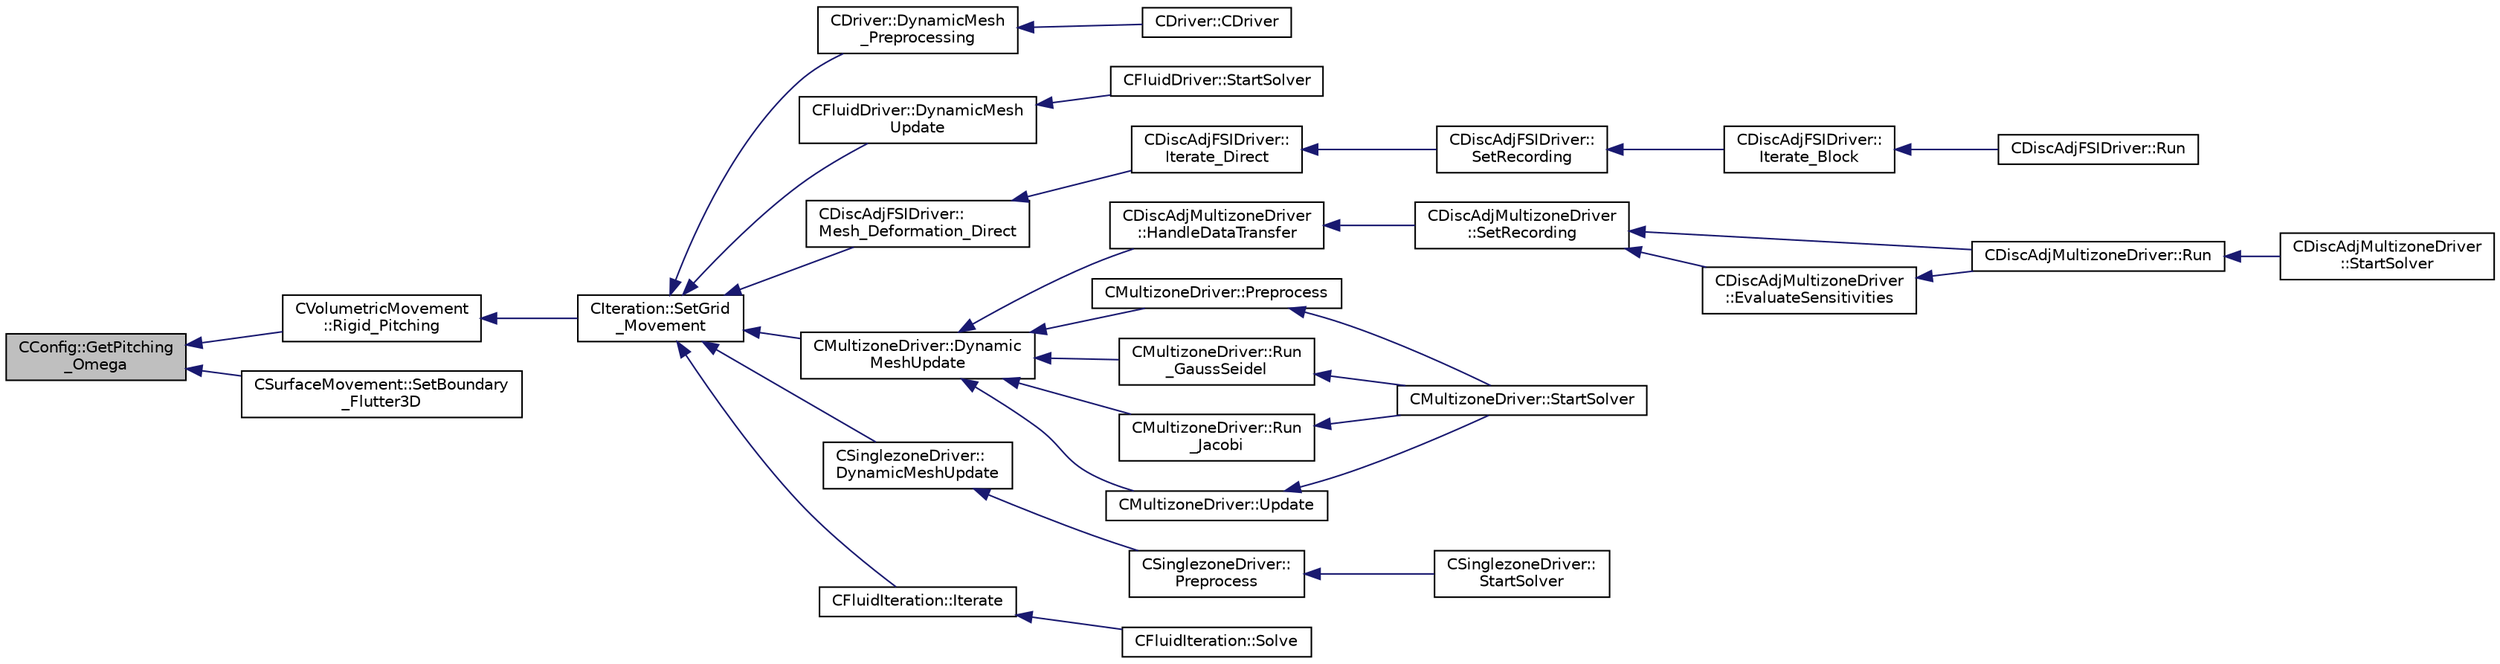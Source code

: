 digraph "CConfig::GetPitching_Omega"
{
  edge [fontname="Helvetica",fontsize="10",labelfontname="Helvetica",labelfontsize="10"];
  node [fontname="Helvetica",fontsize="10",shape=record];
  rankdir="LR";
  Node10298 [label="CConfig::GetPitching\l_Omega",height=0.2,width=0.4,color="black", fillcolor="grey75", style="filled", fontcolor="black"];
  Node10298 -> Node10299 [dir="back",color="midnightblue",fontsize="10",style="solid",fontname="Helvetica"];
  Node10299 [label="CVolumetricMovement\l::Rigid_Pitching",height=0.2,width=0.4,color="black", fillcolor="white", style="filled",URL="$class_c_volumetric_movement.html#a9806afa50b53c60376844053db15420c",tooltip="Unsteady pitching grid movement using rigid mesh motion. "];
  Node10299 -> Node10300 [dir="back",color="midnightblue",fontsize="10",style="solid",fontname="Helvetica"];
  Node10300 [label="CIteration::SetGrid\l_Movement",height=0.2,width=0.4,color="black", fillcolor="white", style="filled",URL="$class_c_iteration.html#a7b36785762f6b0c214569b185b858b6c",tooltip="Updates the positions and grid velocities for dynamic meshes between physical time steps..."];
  Node10300 -> Node10301 [dir="back",color="midnightblue",fontsize="10",style="solid",fontname="Helvetica"];
  Node10301 [label="CDriver::DynamicMesh\l_Preprocessing",height=0.2,width=0.4,color="black", fillcolor="white", style="filled",URL="$class_c_driver.html#af585d91d9c08dbddcc2b3e67dd5f5af9",tooltip="GridMovement_Preprocessing. "];
  Node10301 -> Node10302 [dir="back",color="midnightblue",fontsize="10",style="solid",fontname="Helvetica"];
  Node10302 [label="CDriver::CDriver",height=0.2,width=0.4,color="black", fillcolor="white", style="filled",URL="$class_c_driver.html#a3fca4a013a6efa9bbb38fe78a86b5f3d",tooltip="Constructor of the class. "];
  Node10300 -> Node10303 [dir="back",color="midnightblue",fontsize="10",style="solid",fontname="Helvetica"];
  Node10303 [label="CFluidDriver::DynamicMesh\lUpdate",height=0.2,width=0.4,color="black", fillcolor="white", style="filled",URL="$class_c_fluid_driver.html#a4eee67049f34a1875a42afa470e9f828",tooltip="Perform a dynamic mesh deformation, included grid velocity computation and the update of the multigri..."];
  Node10303 -> Node10304 [dir="back",color="midnightblue",fontsize="10",style="solid",fontname="Helvetica"];
  Node10304 [label="CFluidDriver::StartSolver",height=0.2,width=0.4,color="black", fillcolor="white", style="filled",URL="$class_c_fluid_driver.html#a1c122d5a4b5f562f69a84aef2b8bd6d5",tooltip="Launch the computation for all zones and all physics. "];
  Node10300 -> Node10305 [dir="back",color="midnightblue",fontsize="10",style="solid",fontname="Helvetica"];
  Node10305 [label="CDiscAdjFSIDriver::\lMesh_Deformation_Direct",height=0.2,width=0.4,color="black", fillcolor="white", style="filled",URL="$class_c_disc_adj_f_s_i_driver.html#ad683500d6b3773af342165b1b18f5c59",tooltip="Run a direct mesh deformation. "];
  Node10305 -> Node10306 [dir="back",color="midnightblue",fontsize="10",style="solid",fontname="Helvetica"];
  Node10306 [label="CDiscAdjFSIDriver::\lIterate_Direct",height=0.2,width=0.4,color="black", fillcolor="white", style="filled",URL="$class_c_disc_adj_f_s_i_driver.html#acd9e7f14d860522e48ba2b6db34efd49",tooltip="Iterate the direct solver for recording. "];
  Node10306 -> Node10307 [dir="back",color="midnightblue",fontsize="10",style="solid",fontname="Helvetica"];
  Node10307 [label="CDiscAdjFSIDriver::\lSetRecording",height=0.2,width=0.4,color="black", fillcolor="white", style="filled",URL="$class_c_disc_adj_f_s_i_driver.html#ab07394a77802e469a321ccd1b10cb988",tooltip="Set the recording for a Discrete Adjoint iteration for the FSI problem. "];
  Node10307 -> Node10308 [dir="back",color="midnightblue",fontsize="10",style="solid",fontname="Helvetica"];
  Node10308 [label="CDiscAdjFSIDriver::\lIterate_Block",height=0.2,width=0.4,color="black", fillcolor="white", style="filled",URL="$class_c_disc_adj_f_s_i_driver.html#a84949f139fa795b7d34d6ff77e82eb5c",tooltip="Iterate a certain block for adjoint FSI - may be the whole set of variables or independent and subite..."];
  Node10308 -> Node10309 [dir="back",color="midnightblue",fontsize="10",style="solid",fontname="Helvetica"];
  Node10309 [label="CDiscAdjFSIDriver::Run",height=0.2,width=0.4,color="black", fillcolor="white", style="filled",URL="$class_c_disc_adj_f_s_i_driver.html#a2e965d6e9c4dcfc296077cae225cab21",tooltip="Run a Discrete Adjoint iteration for the FSI problem. "];
  Node10300 -> Node10310 [dir="back",color="midnightblue",fontsize="10",style="solid",fontname="Helvetica"];
  Node10310 [label="CMultizoneDriver::Dynamic\lMeshUpdate",height=0.2,width=0.4,color="black", fillcolor="white", style="filled",URL="$class_c_multizone_driver.html#ad28a95a48e9750237a5e2b1bf2c4aac9",tooltip="Perform a dynamic mesh deformation, included grid velocity computation and the update of the multigri..."];
  Node10310 -> Node10311 [dir="back",color="midnightblue",fontsize="10",style="solid",fontname="Helvetica"];
  Node10311 [label="CDiscAdjMultizoneDriver\l::HandleDataTransfer",height=0.2,width=0.4,color="black", fillcolor="white", style="filled",URL="$class_c_disc_adj_multizone_driver.html#ab33de05a7a1f77dcf60014a4a35dd4f1",tooltip="Transfer data between zones and update grids when required. "];
  Node10311 -> Node10312 [dir="back",color="midnightblue",fontsize="10",style="solid",fontname="Helvetica"];
  Node10312 [label="CDiscAdjMultizoneDriver\l::SetRecording",height=0.2,width=0.4,color="black", fillcolor="white", style="filled",URL="$class_c_disc_adj_multizone_driver.html#a441f8669a04147aacab7df463e1dd021",tooltip="Record one iteration of the primal problem within each zone. "];
  Node10312 -> Node10313 [dir="back",color="midnightblue",fontsize="10",style="solid",fontname="Helvetica"];
  Node10313 [label="CDiscAdjMultizoneDriver::Run",height=0.2,width=0.4,color="black", fillcolor="white", style="filled",URL="$class_c_disc_adj_multizone_driver.html#af996aecdb6d20aa4fc81c9b67295abf5",tooltip="[Overload] Run an discrete adjoint update of all solvers within multiple zones. "];
  Node10313 -> Node10314 [dir="back",color="midnightblue",fontsize="10",style="solid",fontname="Helvetica"];
  Node10314 [label="CDiscAdjMultizoneDriver\l::StartSolver",height=0.2,width=0.4,color="black", fillcolor="white", style="filled",URL="$class_c_disc_adj_multizone_driver.html#a75de0a1a482ceeed4301a384f1515092",tooltip="[Overload] Launch the computation for discrete adjoint multizone problems. "];
  Node10312 -> Node10315 [dir="back",color="midnightblue",fontsize="10",style="solid",fontname="Helvetica"];
  Node10315 [label="CDiscAdjMultizoneDriver\l::EvaluateSensitivities",height=0.2,width=0.4,color="black", fillcolor="white", style="filled",URL="$class_c_disc_adj_multizone_driver.html#ac2789097629674cfb7d4de64954024df",tooltip="Evaluate sensitivites for the current adjoint solution and output files. "];
  Node10315 -> Node10313 [dir="back",color="midnightblue",fontsize="10",style="solid",fontname="Helvetica"];
  Node10310 -> Node10316 [dir="back",color="midnightblue",fontsize="10",style="solid",fontname="Helvetica"];
  Node10316 [label="CMultizoneDriver::Preprocess",height=0.2,width=0.4,color="black", fillcolor="white", style="filled",URL="$class_c_multizone_driver.html#a29c97f0dff69501feb7d5f8fe2670088",tooltip="Preprocess the multizone iteration. "];
  Node10316 -> Node10317 [dir="back",color="midnightblue",fontsize="10",style="solid",fontname="Helvetica"];
  Node10317 [label="CMultizoneDriver::StartSolver",height=0.2,width=0.4,color="black", fillcolor="white", style="filled",URL="$class_c_multizone_driver.html#a03cfc000c383ef0d86d34e1c6aef5ff3",tooltip="[Overload] Launch the computation for multizone problems. "];
  Node10310 -> Node10318 [dir="back",color="midnightblue",fontsize="10",style="solid",fontname="Helvetica"];
  Node10318 [label="CMultizoneDriver::Run\l_GaussSeidel",height=0.2,width=0.4,color="black", fillcolor="white", style="filled",URL="$class_c_multizone_driver.html#a8036223cdbe0c0d4552f17f6bad9189b",tooltip="Run a Block Gauss-Seidel iteration in all physical zones. "];
  Node10318 -> Node10317 [dir="back",color="midnightblue",fontsize="10",style="solid",fontname="Helvetica"];
  Node10310 -> Node10319 [dir="back",color="midnightblue",fontsize="10",style="solid",fontname="Helvetica"];
  Node10319 [label="CMultizoneDriver::Run\l_Jacobi",height=0.2,width=0.4,color="black", fillcolor="white", style="filled",URL="$class_c_multizone_driver.html#a1bf2824daac5a10e8fb7387676eee338",tooltip="Run a Block-Jacobi iteration in all physical zones. "];
  Node10319 -> Node10317 [dir="back",color="midnightblue",fontsize="10",style="solid",fontname="Helvetica"];
  Node10310 -> Node10320 [dir="back",color="midnightblue",fontsize="10",style="solid",fontname="Helvetica"];
  Node10320 [label="CMultizoneDriver::Update",height=0.2,width=0.4,color="black", fillcolor="white", style="filled",URL="$class_c_multizone_driver.html#ac5d960382730c14b035965906cf02cb6",tooltip="Update the dual-time solution within multiple zones. "];
  Node10320 -> Node10317 [dir="back",color="midnightblue",fontsize="10",style="solid",fontname="Helvetica"];
  Node10300 -> Node10321 [dir="back",color="midnightblue",fontsize="10",style="solid",fontname="Helvetica"];
  Node10321 [label="CSinglezoneDriver::\lDynamicMeshUpdate",height=0.2,width=0.4,color="black", fillcolor="white", style="filled",URL="$class_c_singlezone_driver.html#a8cf4c7786b495d459818b656a7f6a357",tooltip="Perform a dynamic mesh deformation, included grid velocity computation and the update of the multigri..."];
  Node10321 -> Node10322 [dir="back",color="midnightblue",fontsize="10",style="solid",fontname="Helvetica"];
  Node10322 [label="CSinglezoneDriver::\lPreprocess",height=0.2,width=0.4,color="black", fillcolor="white", style="filled",URL="$class_c_singlezone_driver.html#adc6587c2d0cd656a4fbdebaf611fbbc8",tooltip="Preprocess the single-zone iteration. "];
  Node10322 -> Node10323 [dir="back",color="midnightblue",fontsize="10",style="solid",fontname="Helvetica"];
  Node10323 [label="CSinglezoneDriver::\lStartSolver",height=0.2,width=0.4,color="black", fillcolor="white", style="filled",URL="$class_c_singlezone_driver.html#a6eb4215f7ee740a6d5edb798110ce44a",tooltip="[Overload] Launch the computation for single-zone problems. "];
  Node10300 -> Node10324 [dir="back",color="midnightblue",fontsize="10",style="solid",fontname="Helvetica"];
  Node10324 [label="CFluidIteration::Iterate",height=0.2,width=0.4,color="black", fillcolor="white", style="filled",URL="$class_c_fluid_iteration.html#ab1379b4cba3d8c893395123fb6030986",tooltip="Perform a single iteration of the fluid system. "];
  Node10324 -> Node10325 [dir="back",color="midnightblue",fontsize="10",style="solid",fontname="Helvetica"];
  Node10325 [label="CFluidIteration::Solve",height=0.2,width=0.4,color="black", fillcolor="white", style="filled",URL="$class_c_fluid_iteration.html#ae22cd342c9c9d2ea5ac3f5103394ff80",tooltip="Iterate the fluid system for a number of Inner_Iter iterations. "];
  Node10298 -> Node10326 [dir="back",color="midnightblue",fontsize="10",style="solid",fontname="Helvetica"];
  Node10326 [label="CSurfaceMovement::SetBoundary\l_Flutter3D",height=0.2,width=0.4,color="black", fillcolor="white", style="filled",URL="$class_c_surface_movement.html#adc0f0df29bc1f6c9dad2c37d202d7879",tooltip="Deforms a 3-D flutter/pitching surface during an unsteady simulation. "];
}
